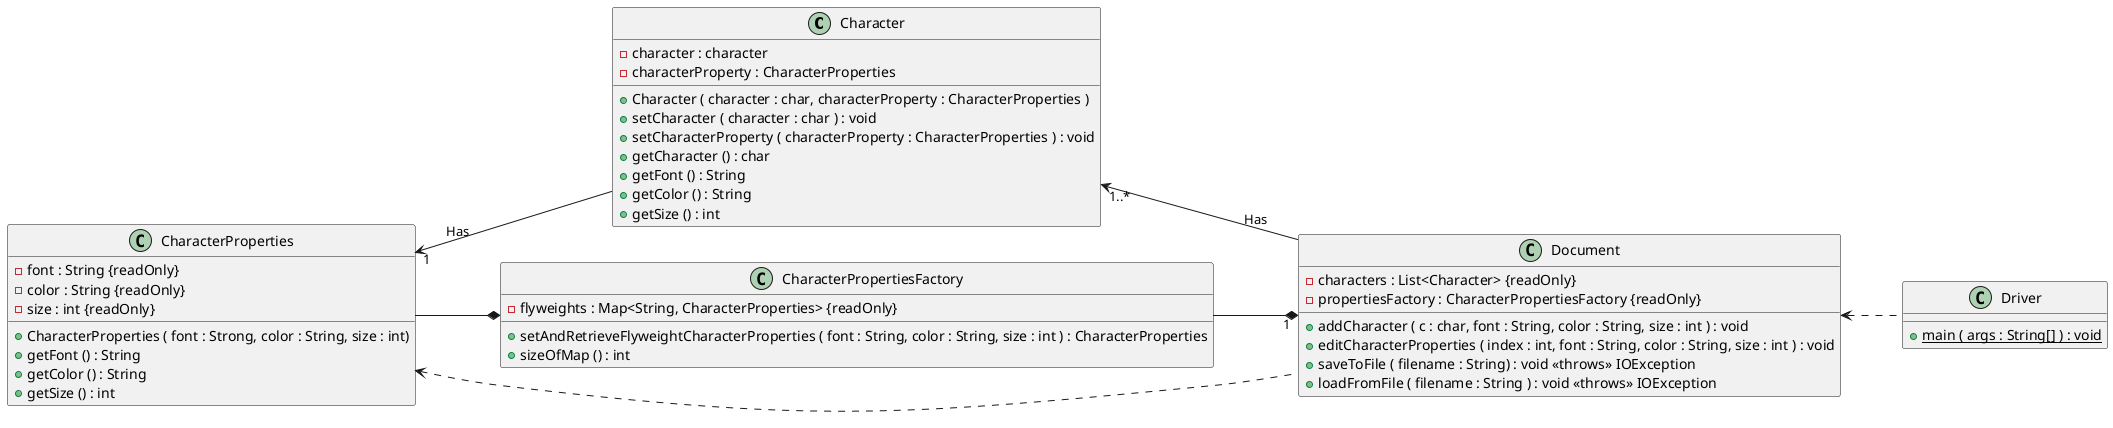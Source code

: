 @startuml

left to right direction

Class Character
{
    - character : character
    - characterProperty : CharacterProperties

    + Character ( character : char, characterProperty : CharacterProperties )
    + setCharacter ( character : char ) : void
    + setCharacterProperty ( characterProperty : CharacterProperties ) : void
    + getCharacter () : char
    + getFont () : String
    + getColor () : String
    + getSize () : int
}

Class CharacterProperties
{
    - font : String {readOnly}
    - color : String {readOnly}
    - size : int {readOnly}

    + CharacterProperties ( font : Strong, color : String, size : int)
    + getFont () : String
    + getColor () : String
    + getSize () : int
}

Class CharacterPropertiesFactory
{
  - flyweights : Map<String, CharacterProperties> {readOnly}
  + setAndRetrieveFlyweightCharacterProperties ( font : String, color : String, size : int ) : CharacterProperties
  + sizeOfMap () : int
}

Class Document
{
    - characters : List<Character> {readOnly}
    - propertiesFactory : CharacterPropertiesFactory {readOnly}

    + addCharacter ( c : char, font : String, color : String, size : int ) : void
    + editCharacterProperties ( index : int, font : String, color : String, size : int ) : void
    + saveToFile ( filename : String) : void <<throws>> IOException
    + loadFromFile ( filename : String ) : void <<throws>> IOException
}

Class Driver
{
    + main ( args : String[] ) : void {static}
}

Character "1..*"<-- Document : Has

CharacterProperties "1"<-- Character : Has
CharacterProperties --* CharacterPropertiesFactory
CharacterProperties <.. Document

CharacterPropertiesFactory --* "1" Document

Document <.. Driver

@enduml